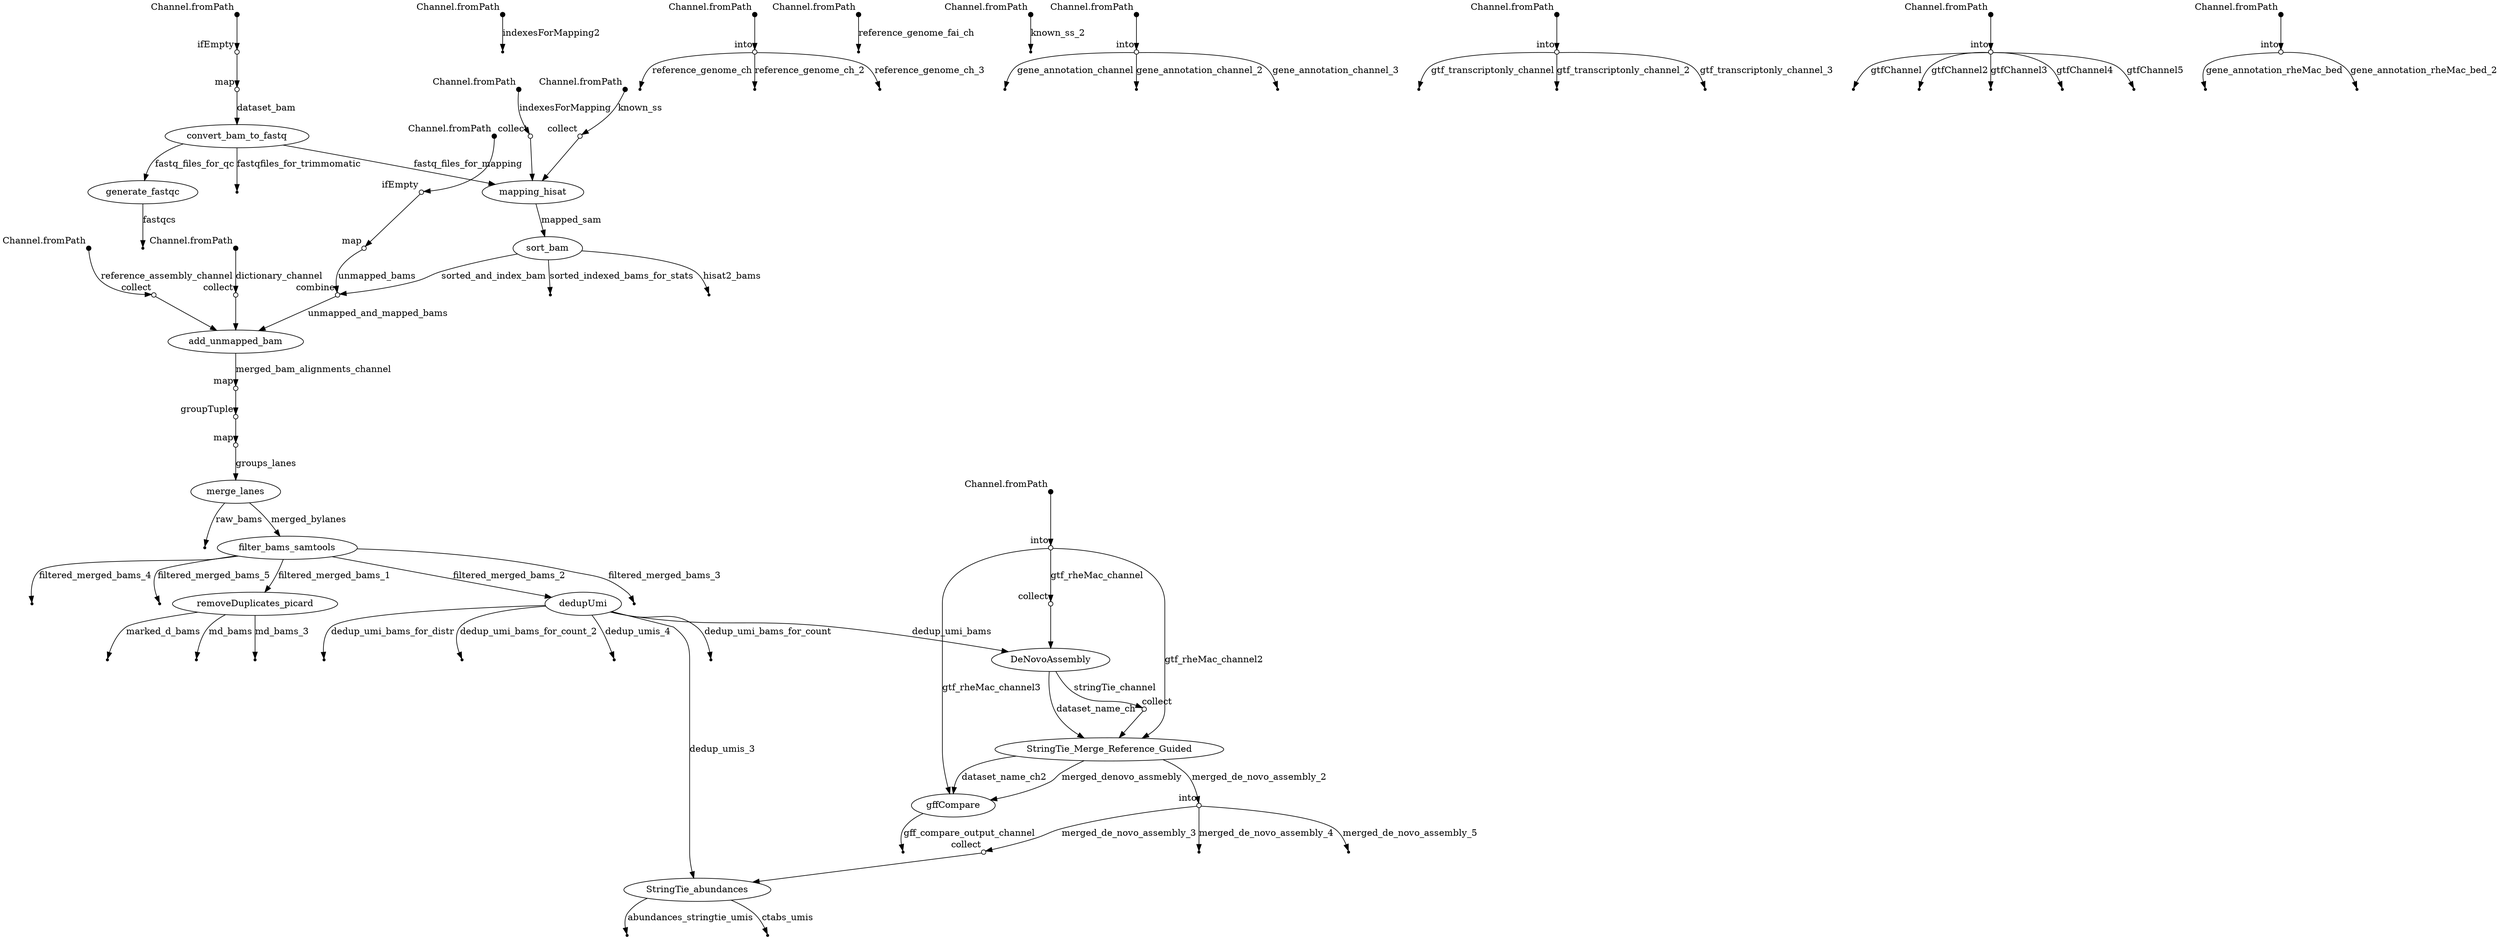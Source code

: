digraph "flowchart_rnaseq_zyagen" {
p0 [shape=point,label="",fixedsize=true,width=0.1,xlabel="Channel.fromPath"];
p1 [shape=circle,label="",fixedsize=true,width=0.1,xlabel="ifEmpty"];
p0 -> p1;

p1 [shape=circle,label="",fixedsize=true,width=0.1,xlabel="ifEmpty"];
p2 [shape=circle,label="",fixedsize=true,width=0.1,xlabel="map"];
p1 -> p2;

p2 [shape=circle,label="",fixedsize=true,width=0.1,xlabel="map"];
p44 [label="convert_bam_to_fastq"];
p2 -> p44 [label="dataset_bam"];

p3 [shape=point,label="",fixedsize=true,width=0.1,xlabel="Channel.fromPath"];
p4 [shape=circle,label="",fixedsize=true,width=0.1,xlabel="ifEmpty"];
p3 -> p4;

p4 [shape=circle,label="",fixedsize=true,width=0.1,xlabel="ifEmpty"];
p5 [shape=circle,label="",fixedsize=true,width=0.1,xlabel="map"];
p4 -> p5;

p5 [shape=circle,label="",fixedsize=true,width=0.1,xlabel="map"];
p54 [shape=circle,label="",fixedsize=true,width=0.1,xlabel="combine"];
p5 -> p54 [label="unmapped_bams"];

p6 [shape=point,label="",fixedsize=true,width=0.1,xlabel="Channel.fromPath"];
p48 [shape=circle,label="",fixedsize=true,width=0.1,xlabel="collect"];
p6 -> p48 [label="indexesForMapping"];

p7 [shape=point,label="",fixedsize=true,width=0.1,xlabel="Channel.fromPath"];
p8 [shape=point];
p7 -> p8 [label="indexesForMapping2"];

p9 [shape=point,label="",fixedsize=true,width=0.1,xlabel="Channel.fromPath"];
p55 [shape=circle,label="",fixedsize=true,width=0.1,xlabel="collect"];
p9 -> p55 [label="reference_assembly_channel"];

p10 [shape=point,label="",fixedsize=true,width=0.1,xlabel="Channel.fromPath"];
p11 [shape=circle,label="",fixedsize=true,width=0.1,xlabel="into"];
p10 -> p11;

p11 [shape=circle,label="",fixedsize=true,width=0.1,xlabel="into"];
p14 [shape=point];
p11 -> p14 [label="reference_genome_ch"];

p11 [shape=circle,label="",fixedsize=true,width=0.1,xlabel="into"];
p13 [shape=point];
p11 -> p13 [label="reference_genome_ch_2"];

p11 [shape=circle,label="",fixedsize=true,width=0.1,xlabel="into"];
p12 [shape=point];
p11 -> p12 [label="reference_genome_ch_3"];

p15 [shape=point,label="",fixedsize=true,width=0.1,xlabel="Channel.fromPath"];
p16 [shape=point];
p15 -> p16 [label="reference_genome_fai_ch"];

p17 [shape=point,label="",fixedsize=true,width=0.1,xlabel="Channel.fromPath"];
p49 [shape=circle,label="",fixedsize=true,width=0.1,xlabel="collect"];
p17 -> p49 [label="known_ss"];

p18 [shape=point,label="",fixedsize=true,width=0.1,xlabel="Channel.fromPath"];
p19 [shape=point];
p18 -> p19 [label="known_ss_2"];

p20 [shape=point,label="",fixedsize=true,width=0.1,xlabel="Channel.fromPath"];
p21 [shape=circle,label="",fixedsize=true,width=0.1,xlabel="into"];
p20 -> p21;

p21 [shape=circle,label="",fixedsize=true,width=0.1,xlabel="into"];
p24 [shape=point];
p21 -> p24 [label="gene_annotation_channel"];

p21 [shape=circle,label="",fixedsize=true,width=0.1,xlabel="into"];
p23 [shape=point];
p21 -> p23 [label="gene_annotation_channel_2"];

p21 [shape=circle,label="",fixedsize=true,width=0.1,xlabel="into"];
p22 [shape=point];
p21 -> p22 [label="gene_annotation_channel_3"];

p25 [shape=point,label="",fixedsize=true,width=0.1,xlabel="Channel.fromPath"];
p56 [shape=circle,label="",fixedsize=true,width=0.1,xlabel="collect"];
p25 -> p56 [label="dictionary_channel"];

p26 [shape=point,label="",fixedsize=true,width=0.1,xlabel="Channel.fromPath"];
p27 [shape=circle,label="",fixedsize=true,width=0.1,xlabel="into"];
p26 -> p27;

p27 [shape=circle,label="",fixedsize=true,width=0.1,xlabel="into"];
p30 [shape=point];
p27 -> p30 [label="gtf_transcriptonly_channel"];

p27 [shape=circle,label="",fixedsize=true,width=0.1,xlabel="into"];
p29 [shape=point];
p27 -> p29 [label="gtf_transcriptonly_channel_2"];

p27 [shape=circle,label="",fixedsize=true,width=0.1,xlabel="into"];
p28 [shape=point];
p27 -> p28 [label="gtf_transcriptonly_channel_3"];

p31 [shape=point,label="",fixedsize=true,width=0.1,xlabel="Channel.fromPath"];
p32 [shape=circle,label="",fixedsize=true,width=0.1,xlabel="into"];
p31 -> p32;

p32 [shape=circle,label="",fixedsize=true,width=0.1,xlabel="into"];
p37 [shape=point];
p32 -> p37 [label="gtfChannel"];

p32 [shape=circle,label="",fixedsize=true,width=0.1,xlabel="into"];
p36 [shape=point];
p32 -> p36 [label="gtfChannel2"];

p32 [shape=circle,label="",fixedsize=true,width=0.1,xlabel="into"];
p35 [shape=point];
p32 -> p35 [label="gtfChannel3"];

p32 [shape=circle,label="",fixedsize=true,width=0.1,xlabel="into"];
p34 [shape=point];
p32 -> p34 [label="gtfChannel4"];

p32 [shape=circle,label="",fixedsize=true,width=0.1,xlabel="into"];
p33 [shape=point];
p32 -> p33 [label="gtfChannel5"];

p38 [shape=point,label="",fixedsize=true,width=0.1,xlabel="Channel.fromPath"];
p39 [shape=circle,label="",fixedsize=true,width=0.1,xlabel="into"];
p38 -> p39;

p39 [shape=circle,label="",fixedsize=true,width=0.1,xlabel="into"];
p41 [shape=point];
p39 -> p41 [label="gene_annotation_rheMac_bed"];

p39 [shape=circle,label="",fixedsize=true,width=0.1,xlabel="into"];
p40 [shape=point];
p39 -> p40 [label="gene_annotation_rheMac_bed_2"];

p42 [shape=point,label="",fixedsize=true,width=0.1,xlabel="Channel.fromPath"];
p43 [shape=circle,label="",fixedsize=true,width=0.1,xlabel="into"];
p42 -> p43;

p43 [shape=circle,label="",fixedsize=true,width=0.1,xlabel="into"];
p76 [shape=circle,label="",fixedsize=true,width=0.1,xlabel="collect"];
p43 -> p76 [label="gtf_rheMac_channel"];

p43 [shape=circle,label="",fixedsize=true,width=0.1,xlabel="into"];
p79 [label="StringTie_Merge_Reference_Guided"];
p43 -> p79 [label="gtf_rheMac_channel2"];

p43 [shape=circle,label="",fixedsize=true,width=0.1,xlabel="into"];
p80 [label="gffCompare"];
p43 -> p80 [label="gtf_rheMac_channel3"];

p44 [label="convert_bam_to_fastq"];
p46 [label="generate_fastqc"];
p44 -> p46 [label="fastq_files_for_qc"];

p44 [label="convert_bam_to_fastq"];
p50 [label="mapping_hisat"];
p44 -> p50 [label="fastq_files_for_mapping"];

p44 [label="convert_bam_to_fastq"];
p45 [shape=point];
p44 -> p45 [label="fastqfiles_for_trimmomatic"];

p46 [label="generate_fastqc"];
p47 [shape=point];
p46 -> p47 [label="fastqcs"];

p48 [shape=circle,label="",fixedsize=true,width=0.1,xlabel="collect"];
p50 [label="mapping_hisat"];
p48 -> p50;

p49 [shape=circle,label="",fixedsize=true,width=0.1,xlabel="collect"];
p50 [label="mapping_hisat"];
p49 -> p50;

p50 [label="mapping_hisat"];
p51 [label="sort_bam"];
p50 -> p51 [label="mapped_sam"];

p51 [label="sort_bam"];
p54 [shape=circle,label="",fixedsize=true,width=0.1,xlabel="combine"];
p51 -> p54 [label="sorted_and_index_bam"];

p51 [label="sort_bam"];
p53 [shape=point];
p51 -> p53 [label="sorted_indexed_bams_for_stats"];

p51 [label="sort_bam"];
p52 [shape=point];
p51 -> p52 [label="hisat2_bams"];

p54 [shape=circle,label="",fixedsize=true,width=0.1,xlabel="combine"];
p57 [label="add_unmapped_bam"];
p54 -> p57 [label="unmapped_and_mapped_bams"];

p55 [shape=circle,label="",fixedsize=true,width=0.1,xlabel="collect"];
p57 [label="add_unmapped_bam"];
p55 -> p57;

p56 [shape=circle,label="",fixedsize=true,width=0.1,xlabel="collect"];
p57 [label="add_unmapped_bam"];
p56 -> p57;

p57 [label="add_unmapped_bam"];
p58 [shape=circle,label="",fixedsize=true,width=0.1,xlabel="map"];
p57 -> p58 [label="merged_bam_alignments_channel"];

p58 [shape=circle,label="",fixedsize=true,width=0.1,xlabel="map"];
p59 [shape=circle,label="",fixedsize=true,width=0.1,xlabel="groupTuple"];
p58 -> p59;

p59 [shape=circle,label="",fixedsize=true,width=0.1,xlabel="groupTuple"];
p60 [shape=circle,label="",fixedsize=true,width=0.1,xlabel="map"];
p59 -> p60;

p60 [shape=circle,label="",fixedsize=true,width=0.1,xlabel="map"];
p61 [label="merge_lanes"];
p60 -> p61 [label="groups_lanes"];

p61 [label="merge_lanes"];
p63 [label="filter_bams_samtools"];
p61 -> p63 [label="merged_bylanes"];

p61 [label="merge_lanes"];
p62 [shape=point];
p61 -> p62 [label="raw_bams"];

p63 [label="filter_bams_samtools"];
p67 [label="removeDuplicates_picard"];
p63 -> p67 [label="filtered_merged_bams_1"];

p63 [label="filter_bams_samtools"];
p71 [label="dedupUmi"];
p63 -> p71 [label="filtered_merged_bams_2"];

p63 [label="filter_bams_samtools"];
p66 [shape=point];
p63 -> p66 [label="filtered_merged_bams_3"];

p63 [label="filter_bams_samtools"];
p65 [shape=point];
p63 -> p65 [label="filtered_merged_bams_4"];

p63 [label="filter_bams_samtools"];
p64 [shape=point];
p63 -> p64 [label="filtered_merged_bams_5"];

p67 [label="removeDuplicates_picard"];
p70 [shape=point];
p67 -> p70 [label="marked_d_bams"];

p67 [label="removeDuplicates_picard"];
p69 [shape=point];
p67 -> p69 [label="md_bams"];

p67 [label="removeDuplicates_picard"];
p68 [shape=point];
p67 -> p68 [label="md_bams_3"];

p71 [label="dedupUmi"];
p77 [label="DeNovoAssembly"];
p71 -> p77 [label="dedup_umi_bams"];

p71 [label="dedupUmi"];
p75 [shape=point];
p71 -> p75 [label="dedup_umi_bams_for_count"];

p71 [label="dedupUmi"];
p74 [shape=point];
p71 -> p74 [label="dedup_umi_bams_for_distr"];

p71 [label="dedupUmi"];
p73 [shape=point];
p71 -> p73 [label="dedup_umi_bams_for_count_2"];

p71 [label="dedupUmi"];
p86 [label="StringTie_abundances"];
p71 -> p86 [label="dedup_umis_3"];

p71 [label="dedupUmi"];
p72 [shape=point];
p71 -> p72 [label="dedup_umis_4"];

p76 [shape=circle,label="",fixedsize=true,width=0.1,xlabel="collect"];
p77 [label="DeNovoAssembly"];
p76 -> p77;

p77 [label="DeNovoAssembly"];
p79 [label="StringTie_Merge_Reference_Guided"];
p77 -> p79 [label="dataset_name_ch"];

p77 [label="DeNovoAssembly"];
p78 [shape=circle,label="",fixedsize=true,width=0.1,xlabel="collect"];
p77 -> p78 [label="stringTie_channel"];

p78 [shape=circle,label="",fixedsize=true,width=0.1,xlabel="collect"];
p79 [label="StringTie_Merge_Reference_Guided"];
p78 -> p79;

p79 [label="StringTie_Merge_Reference_Guided"];
p80 [label="gffCompare"];
p79 -> p80 [label="merged_denovo_assmebly"];

p79 [label="StringTie_Merge_Reference_Guided"];
p82 [shape=circle,label="",fixedsize=true,width=0.1,xlabel="into"];
p79 -> p82 [label="merged_de_novo_assembly_2"];

p79 [label="StringTie_Merge_Reference_Guided"];
p80 [label="gffCompare"];
p79 -> p80 [label="dataset_name_ch2"];

p80 [label="gffCompare"];
p81 [shape=point];
p80 -> p81 [label="gff_compare_output_channel"];

p82 [shape=circle,label="",fixedsize=true,width=0.1,xlabel="into"];
p85 [shape=circle,label="",fixedsize=true,width=0.1,xlabel="collect"];
p82 -> p85 [label="merged_de_novo_assembly_3"];

p82 [shape=circle,label="",fixedsize=true,width=0.1,xlabel="into"];
p84 [shape=point];
p82 -> p84 [label="merged_de_novo_assembly_4"];

p82 [shape=circle,label="",fixedsize=true,width=0.1,xlabel="into"];
p83 [shape=point];
p82 -> p83 [label="merged_de_novo_assembly_5"];

p85 [shape=circle,label="",fixedsize=true,width=0.1,xlabel="collect"];
p86 [label="StringTie_abundances"];
p85 -> p86;

p86 [label="StringTie_abundances"];
p88 [shape=point];
p86 -> p88 [label="abundances_stringtie_umis"];

p86 [label="StringTie_abundances"];
p87 [shape=point];
p86 -> p87 [label="ctabs_umis"];

}
